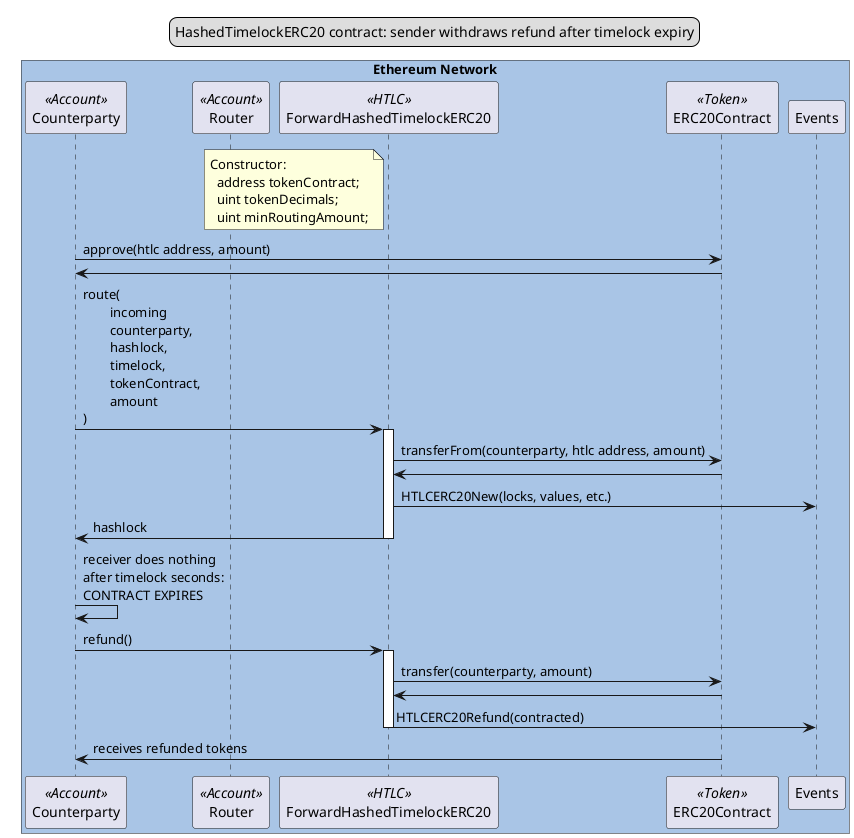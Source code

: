 @startuml
skinparam BoxPadding 20

legend top
HashedTimelockERC20 contract: sender withdraws refund after timelock expiry
end legend

box "Ethereum Network" #A9C5E6
participant Counterparty as counterparty << Account >>
participant Router as router << Account >>
participant ForwardHashedTimelockERC20 as htlc << HTLC >>
participant ERC20Contract as token << Token >>
participant Events as events
end box

note left of htlc
Constructor:
  address tokenContract;
  uint tokenDecimals;
  uint minRoutingAmount;
end note

counterparty->token:approve(htlc address, amount)
token->counterparty
counterparty->htlc:route(\n\tincoming\n\tcounterparty,\n\thashlock,\n\ttimelock,\n\ttokenContract,\n\tamount\n)

activate htlc
  htlc->token:transferFrom(counterparty, htlc address, amount)
  token->htlc
  htlc->events:HTLCERC20New(locks, values, etc.)
  htlc->counterparty:hashlock
deactivate htlc

counterparty->counterparty:receiver does nothing\nafter timelock seconds:\nCONTRACT EXPIRES

counterparty->htlc:refund()

activate htlc
  htlc->token:transfer(counterparty, amount)
  token->htlc
  htlc->events:HTLCERC20Refund(contracted)
deactivate htlc

token->counterparty:receives refunded tokens
@enduml